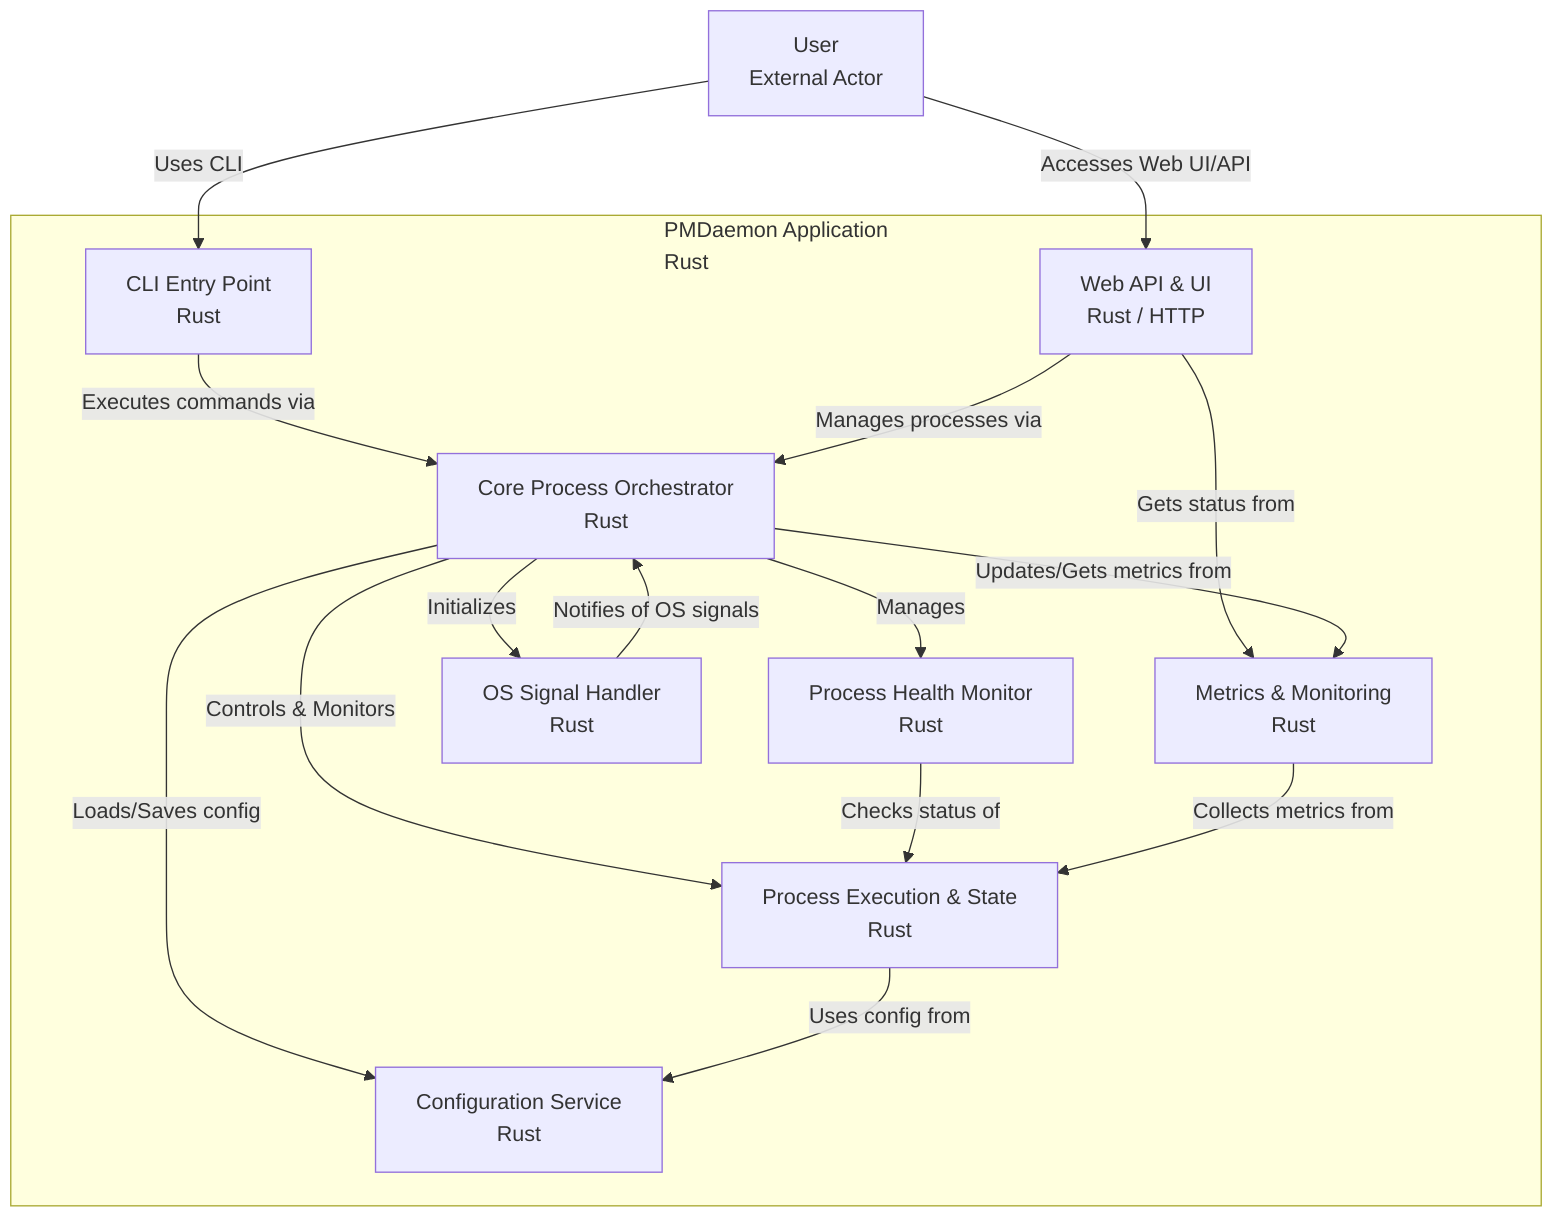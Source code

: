 graph TD

    17017["User<br>External Actor"]
    subgraph 17008["PMDaemon Application<br>Rust"]
        17009["CLI Entry Point<br>Rust"]
        17010["Web API &amp; UI<br>Rust / HTTP"]
        17011["Core Process Orchestrator<br>Rust"]
        17012["Process Execution &amp; State<br>Rust"]
        17013["Configuration Service<br>Rust"]
        17014["Process Health Monitor<br>Rust"]
        17015["Metrics &amp; Monitoring<br>Rust"]
        17016["OS Signal Handler<br>Rust"]
        %% Edges at this level (grouped by source)
        17009["CLI Entry Point<br>Rust"] -->|Executes commands via| 17011["Core Process Orchestrator<br>Rust"]
        17010["Web API &amp; UI<br>Rust / HTTP"] -->|Manages processes via| 17011["Core Process Orchestrator<br>Rust"]
        17010["Web API &amp; UI<br>Rust / HTTP"] -->|Gets status from| 17015["Metrics &amp; Monitoring<br>Rust"]
        17016["OS Signal Handler<br>Rust"] -->|Notifies of OS signals| 17011["Core Process Orchestrator<br>Rust"]
        17011["Core Process Orchestrator<br>Rust"] -->|Controls & Monitors| 17012["Process Execution &amp; State<br>Rust"]
        17011["Core Process Orchestrator<br>Rust"] -->|Loads/Saves config| 17013["Configuration Service<br>Rust"]
        17011["Core Process Orchestrator<br>Rust"] -->|Manages| 17014["Process Health Monitor<br>Rust"]
        17011["Core Process Orchestrator<br>Rust"] -->|Updates/Gets metrics from| 17015["Metrics &amp; Monitoring<br>Rust"]
        17011["Core Process Orchestrator<br>Rust"] -->|Initializes| 17016["OS Signal Handler<br>Rust"]
        17014["Process Health Monitor<br>Rust"] -->|Checks status of| 17012["Process Execution &amp; State<br>Rust"]
        17015["Metrics &amp; Monitoring<br>Rust"] -->|Collects metrics from| 17012["Process Execution &amp; State<br>Rust"]
        17012["Process Execution &amp; State<br>Rust"] -->|Uses config from| 17013["Configuration Service<br>Rust"]
    end
    %% Edges at this level (grouped by source)
    17017["User<br>External Actor"] -->|Uses CLI| 17009["CLI Entry Point<br>Rust"]
    17017["User<br>External Actor"] -->|Accesses Web UI/API| 17010["Web API &amp; UI<br>Rust / HTTP"]